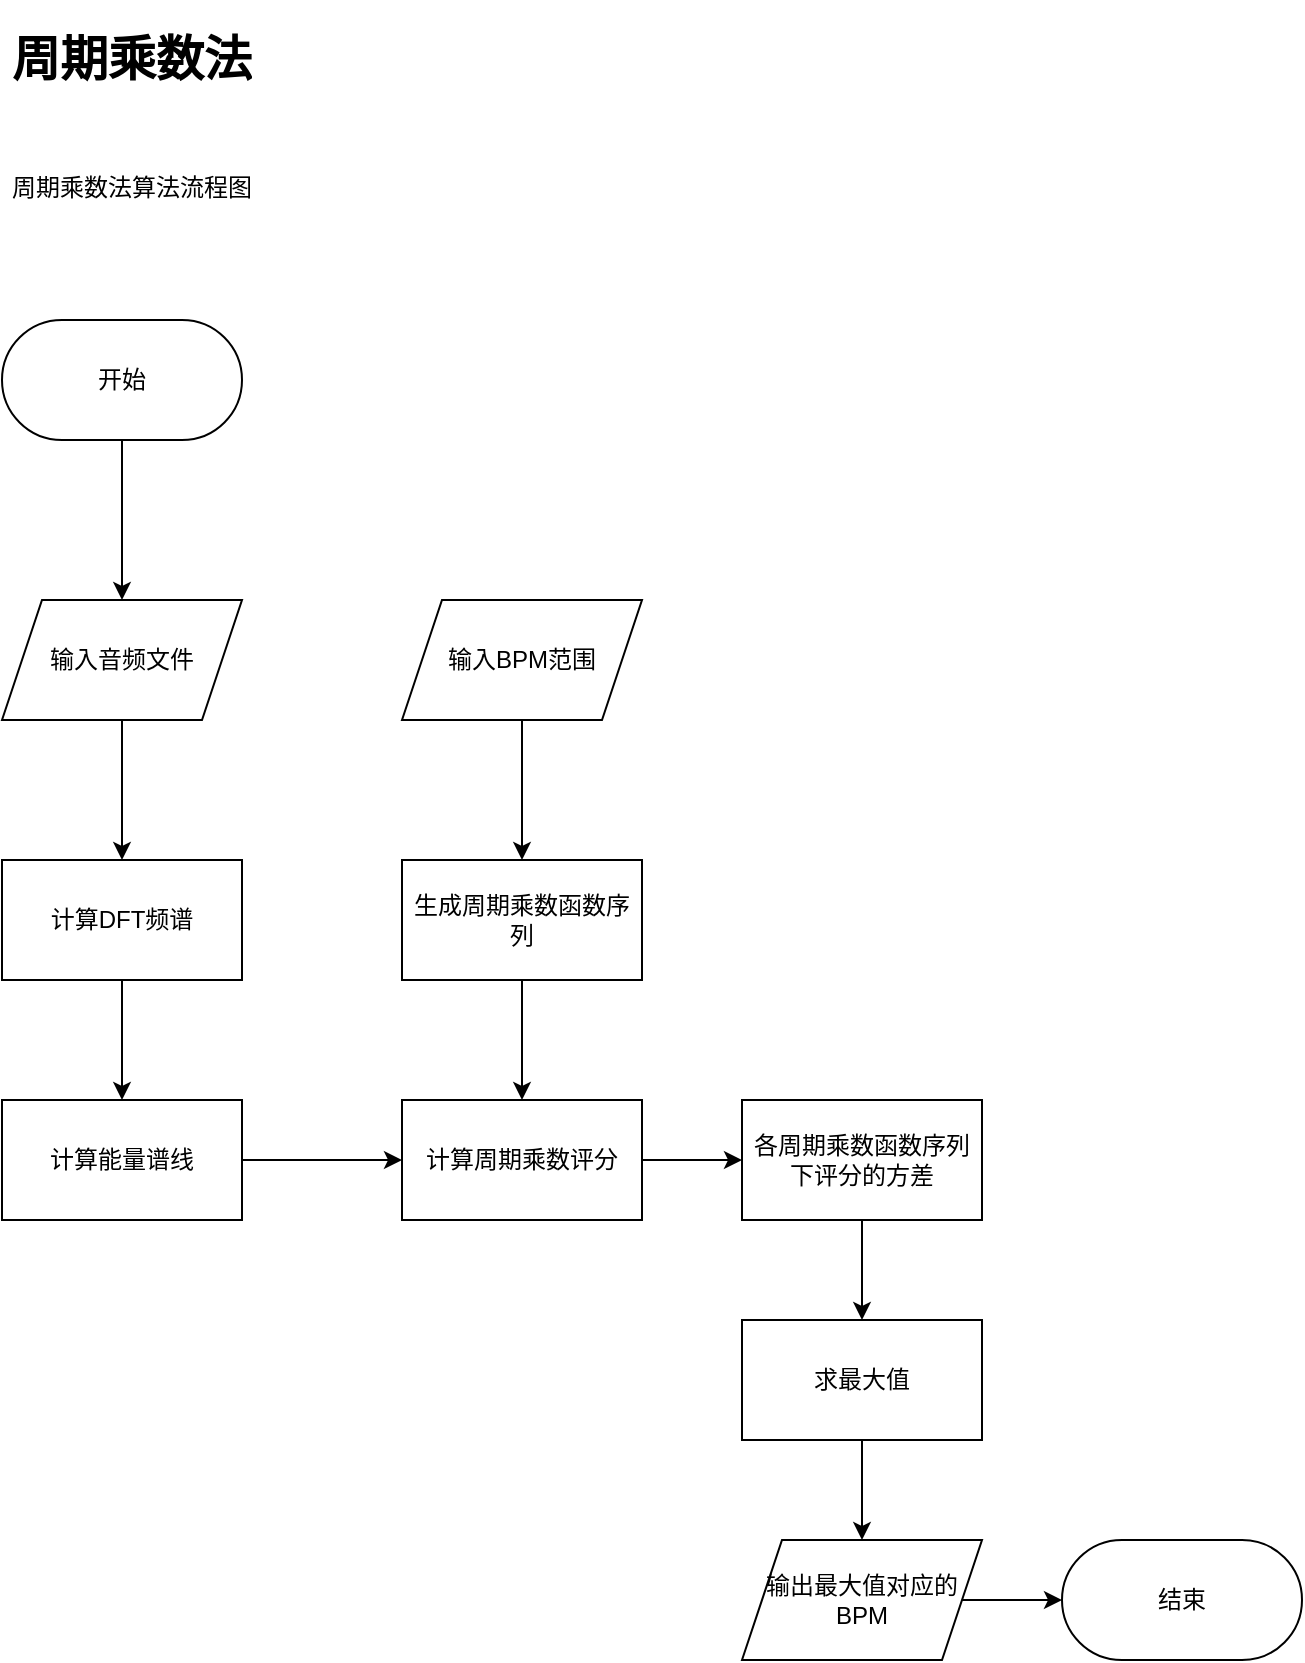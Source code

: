 <mxfile version="21.2.1" type="device">
  <diagram name="Page-1" id="oqmtexg2mNDKOskWnvGF">
    <mxGraphModel dx="2268" dy="1770" grid="1" gridSize="10" guides="1" tooltips="1" connect="1" arrows="1" fold="1" page="1" pageScale="1" pageWidth="1600" pageHeight="1200" math="0" shadow="0">
      <root>
        <mxCell id="0" />
        <mxCell id="1" parent="0" />
        <mxCell id="z5ltOq6qt8Np4CBDmexh-1" value="&lt;h1&gt;周期乘数法&lt;/h1&gt;&lt;div&gt;&lt;br&gt;&lt;/div&gt;&lt;p&gt;周期乘数法算法流程图&lt;/p&gt;" style="text;html=1;strokeColor=none;fillColor=none;spacing=5;spacingTop=-20;whiteSpace=wrap;overflow=hidden;rounded=0;" vertex="1" parent="1">
          <mxGeometry x="40" y="40" width="190" height="120" as="geometry" />
        </mxCell>
        <mxCell id="z5ltOq6qt8Np4CBDmexh-4" style="edgeStyle=orthogonalEdgeStyle;rounded=0;orthogonalLoop=1;jettySize=auto;html=1;" edge="1" parent="1" source="z5ltOq6qt8Np4CBDmexh-2" target="z5ltOq6qt8Np4CBDmexh-3">
          <mxGeometry relative="1" as="geometry" />
        </mxCell>
        <mxCell id="z5ltOq6qt8Np4CBDmexh-2" value="开始" style="rounded=1;whiteSpace=wrap;html=1;arcSize=50;" vertex="1" parent="1">
          <mxGeometry x="40" y="190" width="120" height="60" as="geometry" />
        </mxCell>
        <mxCell id="z5ltOq6qt8Np4CBDmexh-6" style="edgeStyle=orthogonalEdgeStyle;rounded=0;orthogonalLoop=1;jettySize=auto;html=1;entryX=0.5;entryY=0;entryDx=0;entryDy=0;" edge="1" parent="1" source="z5ltOq6qt8Np4CBDmexh-3" target="z5ltOq6qt8Np4CBDmexh-5">
          <mxGeometry relative="1" as="geometry" />
        </mxCell>
        <mxCell id="z5ltOq6qt8Np4CBDmexh-3" value="输入音频文件" style="shape=parallelogram;perimeter=parallelogramPerimeter;whiteSpace=wrap;html=1;fixedSize=1;" vertex="1" parent="1">
          <mxGeometry x="40" y="330" width="120" height="60" as="geometry" />
        </mxCell>
        <mxCell id="z5ltOq6qt8Np4CBDmexh-8" style="edgeStyle=orthogonalEdgeStyle;rounded=0;orthogonalLoop=1;jettySize=auto;html=1;entryX=0.5;entryY=0;entryDx=0;entryDy=0;" edge="1" parent="1" source="z5ltOq6qt8Np4CBDmexh-5" target="z5ltOq6qt8Np4CBDmexh-7">
          <mxGeometry relative="1" as="geometry" />
        </mxCell>
        <mxCell id="z5ltOq6qt8Np4CBDmexh-5" value="计算DFT频谱" style="rounded=0;whiteSpace=wrap;html=1;" vertex="1" parent="1">
          <mxGeometry x="40" y="460" width="120" height="60" as="geometry" />
        </mxCell>
        <mxCell id="z5ltOq6qt8Np4CBDmexh-15" style="edgeStyle=orthogonalEdgeStyle;rounded=0;orthogonalLoop=1;jettySize=auto;html=1;" edge="1" parent="1" source="z5ltOq6qt8Np4CBDmexh-7" target="z5ltOq6qt8Np4CBDmexh-13">
          <mxGeometry relative="1" as="geometry" />
        </mxCell>
        <mxCell id="z5ltOq6qt8Np4CBDmexh-7" value="计算能量谱线" style="rounded=0;whiteSpace=wrap;html=1;" vertex="1" parent="1">
          <mxGeometry x="40" y="580" width="120" height="60" as="geometry" />
        </mxCell>
        <mxCell id="z5ltOq6qt8Np4CBDmexh-12" style="edgeStyle=orthogonalEdgeStyle;rounded=0;orthogonalLoop=1;jettySize=auto;html=1;" edge="1" parent="1" source="z5ltOq6qt8Np4CBDmexh-9" target="z5ltOq6qt8Np4CBDmexh-11">
          <mxGeometry relative="1" as="geometry" />
        </mxCell>
        <mxCell id="z5ltOq6qt8Np4CBDmexh-9" value="输入BPM范围" style="shape=parallelogram;perimeter=parallelogramPerimeter;whiteSpace=wrap;html=1;fixedSize=1;" vertex="1" parent="1">
          <mxGeometry x="240" y="330" width="120" height="60" as="geometry" />
        </mxCell>
        <mxCell id="z5ltOq6qt8Np4CBDmexh-14" style="edgeStyle=orthogonalEdgeStyle;rounded=0;orthogonalLoop=1;jettySize=auto;html=1;" edge="1" parent="1" source="z5ltOq6qt8Np4CBDmexh-11" target="z5ltOq6qt8Np4CBDmexh-13">
          <mxGeometry relative="1" as="geometry" />
        </mxCell>
        <mxCell id="z5ltOq6qt8Np4CBDmexh-11" value="生成周期乘数函数序列" style="rounded=0;whiteSpace=wrap;html=1;" vertex="1" parent="1">
          <mxGeometry x="240" y="460" width="120" height="60" as="geometry" />
        </mxCell>
        <mxCell id="z5ltOq6qt8Np4CBDmexh-17" style="edgeStyle=orthogonalEdgeStyle;rounded=0;orthogonalLoop=1;jettySize=auto;html=1;exitX=1;exitY=0.5;exitDx=0;exitDy=0;" edge="1" parent="1" source="z5ltOq6qt8Np4CBDmexh-13" target="z5ltOq6qt8Np4CBDmexh-16">
          <mxGeometry relative="1" as="geometry" />
        </mxCell>
        <mxCell id="z5ltOq6qt8Np4CBDmexh-13" value="计算周期乘数评分" style="rounded=0;whiteSpace=wrap;html=1;" vertex="1" parent="1">
          <mxGeometry x="240" y="580" width="120" height="60" as="geometry" />
        </mxCell>
        <mxCell id="z5ltOq6qt8Np4CBDmexh-22" style="edgeStyle=orthogonalEdgeStyle;rounded=0;orthogonalLoop=1;jettySize=auto;html=1;" edge="1" parent="1" source="z5ltOq6qt8Np4CBDmexh-16" target="z5ltOq6qt8Np4CBDmexh-18">
          <mxGeometry relative="1" as="geometry" />
        </mxCell>
        <mxCell id="z5ltOq6qt8Np4CBDmexh-16" value="各周期乘数函数序列下评分的方差" style="rounded=0;whiteSpace=wrap;html=1;" vertex="1" parent="1">
          <mxGeometry x="410" y="580" width="120" height="60" as="geometry" />
        </mxCell>
        <mxCell id="z5ltOq6qt8Np4CBDmexh-23" style="edgeStyle=orthogonalEdgeStyle;rounded=0;orthogonalLoop=1;jettySize=auto;html=1;" edge="1" parent="1" source="z5ltOq6qt8Np4CBDmexh-18" target="z5ltOq6qt8Np4CBDmexh-20">
          <mxGeometry relative="1" as="geometry" />
        </mxCell>
        <mxCell id="z5ltOq6qt8Np4CBDmexh-18" value="求最大值" style="rounded=0;whiteSpace=wrap;html=1;" vertex="1" parent="1">
          <mxGeometry x="410" y="690" width="120" height="60" as="geometry" />
        </mxCell>
        <mxCell id="z5ltOq6qt8Np4CBDmexh-24" style="edgeStyle=orthogonalEdgeStyle;rounded=0;orthogonalLoop=1;jettySize=auto;html=1;" edge="1" parent="1" source="z5ltOq6qt8Np4CBDmexh-20" target="z5ltOq6qt8Np4CBDmexh-21">
          <mxGeometry relative="1" as="geometry" />
        </mxCell>
        <mxCell id="z5ltOq6qt8Np4CBDmexh-20" value="输出最大值对应的BPM" style="shape=parallelogram;perimeter=parallelogramPerimeter;whiteSpace=wrap;html=1;fixedSize=1;" vertex="1" parent="1">
          <mxGeometry x="410" y="800" width="120" height="60" as="geometry" />
        </mxCell>
        <mxCell id="z5ltOq6qt8Np4CBDmexh-21" value="结束" style="rounded=1;whiteSpace=wrap;html=1;arcSize=50;" vertex="1" parent="1">
          <mxGeometry x="570" y="800" width="120" height="60" as="geometry" />
        </mxCell>
      </root>
    </mxGraphModel>
  </diagram>
</mxfile>

